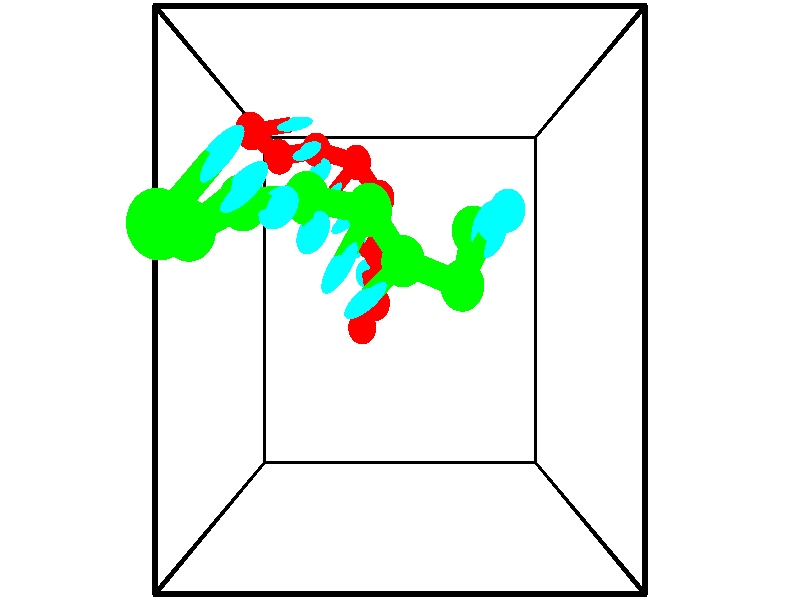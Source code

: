 // switches for output
#declare DRAW_BASES = 1; // possible values are 0, 1; only relevant for DNA ribbons
#declare DRAW_BASES_TYPE = 3; // possible values are 1, 2, 3; only relevant for DNA ribbons
#declare DRAW_FOG = 0; // set to 1 to enable fog

#include "colors.inc"

#include "transforms.inc"
background { rgb <1, 1, 1>}

#default {
   normal{
       ripples 0.25
       frequency 0.20
       turbulence 0.2
       lambda 5
   }
	finish {
		phong 0.1
		phong_size 40.
	}
}

// original window dimensions: 1024x640


// camera settings

camera {
	sky <-0, 1, 0>
	up <-0, 1, 0>
	right 1.6 * <1, 0, 0>
	location <2.5, 2.5, 11.1562>
	look_at <2.5, 2.5, 2.5>
	direction <0, 0, -8.6562>
	angle 67.0682
}


# declare cpy_camera_pos = <2.5, 2.5, 11.1562>;
# if (DRAW_FOG = 1)
fog {
	fog_type 2
	up vnormalize(cpy_camera_pos)
	color rgbt<1,1,1,0.3>
	distance 1e-5
	fog_alt 3e-3
	fog_offset 4
}
# end


// LIGHTS

# declare lum = 6;
global_settings {
	ambient_light rgb lum * <0.05, 0.05, 0.05>
	max_trace_level 15
}# declare cpy_direct_light_amount = 0.25;
light_source
{	1000 * <-1, -1, 1>,
	rgb lum * cpy_direct_light_amount
	parallel
}

light_source
{	1000 * <1, 1, -1>,
	rgb lum * cpy_direct_light_amount
	parallel
}

// strand 0

// nucleotide -1

// particle -1
sphere {
	<0.122971, 4.749833, 1.506452> 0.250000
	pigment { color rgbt <1,0,0,0> }
	no_shadow
}
cylinder {
	<0.519146, 4.796715, 1.535561>,  <0.756851, 4.824844, 1.553025>, 0.100000
	pigment { color rgbt <1,0,0,0> }
	no_shadow
}
cylinder {
	<0.519146, 4.796715, 1.535561>,  <0.122971, 4.749833, 1.506452>, 0.100000
	pigment { color rgbt <1,0,0,0> }
	no_shadow
}

// particle -1
sphere {
	<0.519146, 4.796715, 1.535561> 0.100000
	pigment { color rgbt <1,0,0,0> }
	no_shadow
}
sphere {
	0, 1
	scale<0.080000,0.200000,0.300000>
	matrix <0.137284, -0.889415, -0.435997,
		0.013622, 0.441818, -0.897001,
		0.990438, 0.117204, 0.072770,
		0.816277, 4.831876, 1.557392>
	pigment { color rgbt <0,1,1,0> }
	no_shadow
}
cylinder {
	<0.427422, 4.540719, 0.834633>,  <0.122971, 4.749833, 1.506452>, 0.130000
	pigment { color rgbt <1,0,0,0> }
	no_shadow
}

// nucleotide -1

// particle -1
sphere {
	<0.427422, 4.540719, 0.834633> 0.250000
	pigment { color rgbt <1,0,0,0> }
	no_shadow
}
cylinder {
	<0.739201, 4.535172, 1.085159>,  <0.926268, 4.531843, 1.235475>, 0.100000
	pigment { color rgbt <1,0,0,0> }
	no_shadow
}
cylinder {
	<0.739201, 4.535172, 1.085159>,  <0.427422, 4.540719, 0.834633>, 0.100000
	pigment { color rgbt <1,0,0,0> }
	no_shadow
}

// particle -1
sphere {
	<0.739201, 4.535172, 1.085159> 0.100000
	pigment { color rgbt <1,0,0,0> }
	no_shadow
}
sphere {
	0, 1
	scale<0.080000,0.200000,0.300000>
	matrix <0.414529, -0.738176, -0.532223,
		0.469711, 0.674465, -0.569620,
		0.779446, -0.013867, 0.626315,
		0.973035, 4.531012, 1.273054>
	pigment { color rgbt <0,1,1,0> }
	no_shadow
}
cylinder {
	<1.026219, 4.708545, 0.496652>,  <0.427422, 4.540719, 0.834633>, 0.130000
	pigment { color rgbt <1,0,0,0> }
	no_shadow
}

// nucleotide -1

// particle -1
sphere {
	<1.026219, 4.708545, 0.496652> 0.250000
	pigment { color rgbt <1,0,0,0> }
	no_shadow
}
cylinder {
	<1.103508, 4.477226, 0.813698>,  <1.149881, 4.338435, 1.003925>, 0.100000
	pigment { color rgbt <1,0,0,0> }
	no_shadow
}
cylinder {
	<1.103508, 4.477226, 0.813698>,  <1.026219, 4.708545, 0.496652>, 0.100000
	pigment { color rgbt <1,0,0,0> }
	no_shadow
}

// particle -1
sphere {
	<1.103508, 4.477226, 0.813698> 0.100000
	pigment { color rgbt <1,0,0,0> }
	no_shadow
}
sphere {
	0, 1
	scale<0.080000,0.200000,0.300000>
	matrix <0.428251, -0.677115, -0.598427,
		0.882760, 0.455068, 0.116822,
		0.193223, -0.578297, 0.792614,
		1.161475, 4.303737, 1.051482>
	pigment { color rgbt <0,1,1,0> }
	no_shadow
}
cylinder {
	<1.747607, 4.486923, 0.694215>,  <1.026219, 4.708545, 0.496652>, 0.130000
	pigment { color rgbt <1,0,0,0> }
	no_shadow
}

// nucleotide -1

// particle -1
sphere {
	<1.747607, 4.486923, 0.694215> 0.250000
	pigment { color rgbt <1,0,0,0> }
	no_shadow
}
cylinder {
	<1.494293, 4.194000, 0.794357>,  <1.342305, 4.018247, 0.854442>, 0.100000
	pigment { color rgbt <1,0,0,0> }
	no_shadow
}
cylinder {
	<1.494293, 4.194000, 0.794357>,  <1.747607, 4.486923, 0.694215>, 0.100000
	pigment { color rgbt <1,0,0,0> }
	no_shadow
}

// particle -1
sphere {
	<1.494293, 4.194000, 0.794357> 0.100000
	pigment { color rgbt <1,0,0,0> }
	no_shadow
}
sphere {
	0, 1
	scale<0.080000,0.200000,0.300000>
	matrix <0.639623, -0.677367, -0.363394,
		0.435699, -0.069999, 0.897367,
		-0.633284, -0.732307, 0.250355,
		1.304308, 3.974308, 0.869464>
	pigment { color rgbt <0,1,1,0> }
	no_shadow
}
cylinder {
	<2.157548, 3.928379, 1.006581>,  <1.747607, 4.486923, 0.694215>, 0.130000
	pigment { color rgbt <1,0,0,0> }
	no_shadow
}

// nucleotide -1

// particle -1
sphere {
	<2.157548, 3.928379, 1.006581> 0.250000
	pigment { color rgbt <1,0,0,0> }
	no_shadow
}
cylinder {
	<1.821175, 3.754120, 0.878181>,  <1.619350, 3.649564, 0.801142>, 0.100000
	pigment { color rgbt <1,0,0,0> }
	no_shadow
}
cylinder {
	<1.821175, 3.754120, 0.878181>,  <2.157548, 3.928379, 1.006581>, 0.100000
	pigment { color rgbt <1,0,0,0> }
	no_shadow
}

// particle -1
sphere {
	<1.821175, 3.754120, 0.878181> 0.100000
	pigment { color rgbt <1,0,0,0> }
	no_shadow
}
sphere {
	0, 1
	scale<0.080000,0.200000,0.300000>
	matrix <0.539973, -0.714445, -0.444970,
		-0.035485, -0.547520, 0.836040,
		-0.840934, -0.435649, -0.320998,
		1.568894, 3.623425, 0.781882>
	pigment { color rgbt <0,1,1,0> }
	no_shadow
}
cylinder {
	<2.149494, 3.168828, 1.261493>,  <2.157548, 3.928379, 1.006581>, 0.130000
	pigment { color rgbt <1,0,0,0> }
	no_shadow
}

// nucleotide -1

// particle -1
sphere {
	<2.149494, 3.168828, 1.261493> 0.250000
	pigment { color rgbt <1,0,0,0> }
	no_shadow
}
cylinder {
	<1.918560, 3.208939, 0.937363>,  <1.779999, 3.233005, 0.742884>, 0.100000
	pigment { color rgbt <1,0,0,0> }
	no_shadow
}
cylinder {
	<1.918560, 3.208939, 0.937363>,  <2.149494, 3.168828, 1.261493>, 0.100000
	pigment { color rgbt <1,0,0,0> }
	no_shadow
}

// particle -1
sphere {
	<1.918560, 3.208939, 0.937363> 0.100000
	pigment { color rgbt <1,0,0,0> }
	no_shadow
}
sphere {
	0, 1
	scale<0.080000,0.200000,0.300000>
	matrix <0.544937, -0.691742, -0.473854,
		-0.608053, -0.715149, 0.344723,
		-0.577336, 0.100276, -0.810326,
		1.745359, 3.239021, 0.694265>
	pigment { color rgbt <0,1,1,0> }
	no_shadow
}
cylinder {
	<2.079245, 2.453642, 0.989107>,  <2.149494, 3.168828, 1.261493>, 0.130000
	pigment { color rgbt <1,0,0,0> }
	no_shadow
}

// nucleotide -1

// particle -1
sphere {
	<2.079245, 2.453642, 0.989107> 0.250000
	pigment { color rgbt <1,0,0,0> }
	no_shadow
}
cylinder {
	<1.979412, 2.707840, 0.696846>,  <1.919512, 2.860359, 0.521489>, 0.100000
	pigment { color rgbt <1,0,0,0> }
	no_shadow
}
cylinder {
	<1.979412, 2.707840, 0.696846>,  <2.079245, 2.453642, 0.989107>, 0.100000
	pigment { color rgbt <1,0,0,0> }
	no_shadow
}

// particle -1
sphere {
	<1.979412, 2.707840, 0.696846> 0.100000
	pigment { color rgbt <1,0,0,0> }
	no_shadow
}
sphere {
	0, 1
	scale<0.080000,0.200000,0.300000>
	matrix <0.409868, -0.614284, -0.674288,
		-0.877335, -0.467762, -0.107154,
		-0.249583, 0.635495, -0.730653,
		1.904537, 2.898489, 0.477650>
	pigment { color rgbt <0,1,1,0> }
	no_shadow
}
cylinder {
	<1.828895, 2.091014, 0.406978>,  <2.079245, 2.453642, 0.989107>, 0.130000
	pigment { color rgbt <1,0,0,0> }
	no_shadow
}

// nucleotide -1

// particle -1
sphere {
	<1.828895, 2.091014, 0.406978> 0.250000
	pigment { color rgbt <1,0,0,0> }
	no_shadow
}
cylinder {
	<2.006809, 2.436539, 0.312325>,  <2.113558, 2.643854, 0.255533>, 0.100000
	pigment { color rgbt <1,0,0,0> }
	no_shadow
}
cylinder {
	<2.006809, 2.436539, 0.312325>,  <1.828895, 2.091014, 0.406978>, 0.100000
	pigment { color rgbt <1,0,0,0> }
	no_shadow
}

// particle -1
sphere {
	<2.006809, 2.436539, 0.312325> 0.100000
	pigment { color rgbt <1,0,0,0> }
	no_shadow
}
sphere {
	0, 1
	scale<0.080000,0.200000,0.300000>
	matrix <0.553206, -0.472749, -0.685909,
		-0.704365, 0.174175, -0.688138,
		0.444785, 0.863812, -0.236633,
		2.140245, 2.695682, 0.241335>
	pigment { color rgbt <0,1,1,0> }
	no_shadow
}
// strand 1

// nucleotide -1

// particle -1
sphere {
	<3.379880, 3.203721, 3.827755> 0.250000
	pigment { color rgbt <0,1,0,0> }
	no_shadow
}
cylinder {
	<3.553943, 3.272392, 4.181290>,  <3.658380, 3.313595, 4.393410>, 0.100000
	pigment { color rgbt <0,1,0,0> }
	no_shadow
}
cylinder {
	<3.553943, 3.272392, 4.181290>,  <3.379880, 3.203721, 3.827755>, 0.100000
	pigment { color rgbt <0,1,0,0> }
	no_shadow
}

// particle -1
sphere {
	<3.553943, 3.272392, 4.181290> 0.100000
	pigment { color rgbt <0,1,0,0> }
	no_shadow
}
sphere {
	0, 1
	scale<0.080000,0.200000,0.300000>
	matrix <-0.811954, -0.349362, 0.467628,
		0.389061, -0.921125, -0.012632,
		0.435157, 0.171679, 0.883835,
		3.684490, 3.323896, 4.446440>
	pigment { color rgbt <0,1,1,0> }
	no_shadow
}
cylinder {
	<3.211813, 2.638468, 4.251630>,  <3.379880, 3.203721, 3.827755>, 0.130000
	pigment { color rgbt <0,1,0,0> }
	no_shadow
}

// nucleotide -1

// particle -1
sphere {
	<3.211813, 2.638468, 4.251630> 0.250000
	pigment { color rgbt <0,1,0,0> }
	no_shadow
}
cylinder {
	<3.350507, 2.917717, 4.502197>,  <3.433723, 3.085267, 4.652538>, 0.100000
	pigment { color rgbt <0,1,0,0> }
	no_shadow
}
cylinder {
	<3.350507, 2.917717, 4.502197>,  <3.211813, 2.638468, 4.251630>, 0.100000
	pigment { color rgbt <0,1,0,0> }
	no_shadow
}

// particle -1
sphere {
	<3.350507, 2.917717, 4.502197> 0.100000
	pigment { color rgbt <0,1,0,0> }
	no_shadow
}
sphere {
	0, 1
	scale<0.080000,0.200000,0.300000>
	matrix <-0.697124, -0.255006, 0.670067,
		0.627530, -0.669026, 0.398260,
		0.346733, 0.698124, 0.626418,
		3.454527, 3.127154, 4.690123>
	pigment { color rgbt <0,1,1,0> }
	no_shadow
}
cylinder {
	<2.535644, 2.869658, 4.239676>,  <3.211813, 2.638468, 4.251630>, 0.130000
	pigment { color rgbt <0,1,0,0> }
	no_shadow
}

// nucleotide -1

// particle -1
sphere {
	<2.535644, 2.869658, 4.239676> 0.250000
	pigment { color rgbt <0,1,0,0> }
	no_shadow
}
cylinder {
	<2.305502, 2.661499, 4.492073>,  <2.167417, 2.536604, 4.643512>, 0.100000
	pigment { color rgbt <0,1,0,0> }
	no_shadow
}
cylinder {
	<2.305502, 2.661499, 4.492073>,  <2.535644, 2.869658, 4.239676>, 0.100000
	pigment { color rgbt <0,1,0,0> }
	no_shadow
}

// particle -1
sphere {
	<2.305502, 2.661499, 4.492073> 0.100000
	pigment { color rgbt <0,1,0,0> }
	no_shadow
}
sphere {
	0, 1
	scale<0.080000,0.200000,0.300000>
	matrix <-0.437158, 0.847697, 0.300505,
		-0.691273, -0.102947, -0.715222,
		-0.575355, -0.520396, 0.630994,
		2.132895, 2.505380, 4.681371>
	pigment { color rgbt <0,1,1,0> }
	no_shadow
}
cylinder {
	<2.161451, 3.326452, 4.487690>,  <2.535644, 2.869658, 4.239676>, 0.130000
	pigment { color rgbt <0,1,0,0> }
	no_shadow
}

// nucleotide -1

// particle -1
sphere {
	<2.161451, 3.326452, 4.487690> 0.250000
	pigment { color rgbt <0,1,0,0> }
	no_shadow
}
cylinder {
	<1.993003, 3.020226, 4.682243>,  <1.891934, 2.836490, 4.798975>, 0.100000
	pigment { color rgbt <0,1,0,0> }
	no_shadow
}
cylinder {
	<1.993003, 3.020226, 4.682243>,  <2.161451, 3.326452, 4.487690>, 0.100000
	pigment { color rgbt <0,1,0,0> }
	no_shadow
}

// particle -1
sphere {
	<1.993003, 3.020226, 4.682243> 0.100000
	pigment { color rgbt <0,1,0,0> }
	no_shadow
}
sphere {
	0, 1
	scale<0.080000,0.200000,0.300000>
	matrix <-0.626634, 0.633265, 0.454208,
		-0.655735, -0.113508, -0.746410,
		-0.421119, -0.765566, 0.486382,
		1.866667, 2.790556, 4.828158>
	pigment { color rgbt <0,1,1,0> }
	no_shadow
}
cylinder {
	<1.464598, 3.440760, 4.443117>,  <2.161451, 3.326452, 4.487690>, 0.130000
	pigment { color rgbt <0,1,0,0> }
	no_shadow
}

// nucleotide -1

// particle -1
sphere {
	<1.464598, 3.440760, 4.443117> 0.250000
	pigment { color rgbt <0,1,0,0> }
	no_shadow
}
cylinder {
	<1.550913, 3.232559, 4.773575>,  <1.602702, 3.107639, 4.971849>, 0.100000
	pigment { color rgbt <0,1,0,0> }
	no_shadow
}
cylinder {
	<1.550913, 3.232559, 4.773575>,  <1.464598, 3.440760, 4.443117>, 0.100000
	pigment { color rgbt <0,1,0,0> }
	no_shadow
}

// particle -1
sphere {
	<1.550913, 3.232559, 4.773575> 0.100000
	pigment { color rgbt <0,1,0,0> }
	no_shadow
}
sphere {
	0, 1
	scale<0.080000,0.200000,0.300000>
	matrix <-0.525971, 0.650877, 0.547460,
		-0.822673, -0.552663, -0.133318,
		0.215787, -0.520502, 0.826144,
		1.615649, 3.076409, 5.021418>
	pigment { color rgbt <0,1,1,0> }
	no_shadow
}
cylinder {
	<0.838637, 3.353777, 4.791450>,  <1.464598, 3.440760, 4.443117>, 0.130000
	pigment { color rgbt <0,1,0,0> }
	no_shadow
}

// nucleotide -1

// particle -1
sphere {
	<0.838637, 3.353777, 4.791450> 0.250000
	pigment { color rgbt <0,1,0,0> }
	no_shadow
}
cylinder {
	<1.111119, 3.294426, 5.078209>,  <1.274609, 3.258816, 5.250264>, 0.100000
	pigment { color rgbt <0,1,0,0> }
	no_shadow
}
cylinder {
	<1.111119, 3.294426, 5.078209>,  <0.838637, 3.353777, 4.791450>, 0.100000
	pigment { color rgbt <0,1,0,0> }
	no_shadow
}

// particle -1
sphere {
	<1.111119, 3.294426, 5.078209> 0.100000
	pigment { color rgbt <0,1,0,0> }
	no_shadow
}
sphere {
	0, 1
	scale<0.080000,0.200000,0.300000>
	matrix <-0.598255, 0.451587, 0.661937,
		-0.421958, -0.879803, 0.218857,
		0.681206, -0.148377, 0.716897,
		1.315481, 3.249913, 5.293278>
	pigment { color rgbt <0,1,1,0> }
	no_shadow
}
cylinder {
	<0.476684, 3.055837, 5.383053>,  <0.838637, 3.353777, 4.791450>, 0.130000
	pigment { color rgbt <0,1,0,0> }
	no_shadow
}

// nucleotide -1

// particle -1
sphere {
	<0.476684, 3.055837, 5.383053> 0.250000
	pigment { color rgbt <0,1,0,0> }
	no_shadow
}
cylinder {
	<0.808797, 3.231560, 5.520248>,  <1.008065, 3.336994, 5.602566>, 0.100000
	pigment { color rgbt <0,1,0,0> }
	no_shadow
}
cylinder {
	<0.808797, 3.231560, 5.520248>,  <0.476684, 3.055837, 5.383053>, 0.100000
	pigment { color rgbt <0,1,0,0> }
	no_shadow
}

// particle -1
sphere {
	<0.808797, 3.231560, 5.520248> 0.100000
	pigment { color rgbt <0,1,0,0> }
	no_shadow
}
sphere {
	0, 1
	scale<0.080000,0.200000,0.300000>
	matrix <-0.549971, 0.546014, 0.631981,
		0.090357, -0.713356, 0.694952,
		0.830281, 0.439307, 0.342989,
		1.057881, 3.363352, 5.623145>
	pigment { color rgbt <0,1,1,0> }
	no_shadow
}
cylinder {
	<0.498848, 3.023797, 6.144558>,  <0.476684, 3.055837, 5.383053>, 0.130000
	pigment { color rgbt <0,1,0,0> }
	no_shadow
}

// nucleotide -1

// particle -1
sphere {
	<0.498848, 3.023797, 6.144558> 0.250000
	pigment { color rgbt <0,1,0,0> }
	no_shadow
}
cylinder {
	<0.748518, 3.319939, 6.044731>,  <0.898320, 3.497623, 5.984835>, 0.100000
	pigment { color rgbt <0,1,0,0> }
	no_shadow
}
cylinder {
	<0.748518, 3.319939, 6.044731>,  <0.498848, 3.023797, 6.144558>, 0.100000
	pigment { color rgbt <0,1,0,0> }
	no_shadow
}

// particle -1
sphere {
	<0.748518, 3.319939, 6.044731> 0.100000
	pigment { color rgbt <0,1,0,0> }
	no_shadow
}
sphere {
	0, 1
	scale<0.080000,0.200000,0.300000>
	matrix <-0.496512, 0.622518, 0.604936,
		0.603221, -0.253678, 0.756156,
		0.624179, 0.740351, -0.249562,
		0.935770, 3.542045, 5.969861>
	pigment { color rgbt <0,1,1,0> }
	no_shadow
}
// box output
cylinder {
	<0.000000, 0.000000, 0.000000>,  <5.000000, 0.000000, 0.000000>, 0.025000
	pigment { color rgbt <0,0,0,0> }
	no_shadow
}
cylinder {
	<0.000000, 0.000000, 0.000000>,  <0.000000, 5.000000, 0.000000>, 0.025000
	pigment { color rgbt <0,0,0,0> }
	no_shadow
}
cylinder {
	<0.000000, 0.000000, 0.000000>,  <0.000000, 0.000000, 5.000000>, 0.025000
	pigment { color rgbt <0,0,0,0> }
	no_shadow
}
cylinder {
	<5.000000, 5.000000, 5.000000>,  <0.000000, 5.000000, 5.000000>, 0.025000
	pigment { color rgbt <0,0,0,0> }
	no_shadow
}
cylinder {
	<5.000000, 5.000000, 5.000000>,  <5.000000, 0.000000, 5.000000>, 0.025000
	pigment { color rgbt <0,0,0,0> }
	no_shadow
}
cylinder {
	<5.000000, 5.000000, 5.000000>,  <5.000000, 5.000000, 0.000000>, 0.025000
	pigment { color rgbt <0,0,0,0> }
	no_shadow
}
cylinder {
	<0.000000, 0.000000, 5.000000>,  <0.000000, 5.000000, 5.000000>, 0.025000
	pigment { color rgbt <0,0,0,0> }
	no_shadow
}
cylinder {
	<0.000000, 0.000000, 5.000000>,  <5.000000, 0.000000, 5.000000>, 0.025000
	pigment { color rgbt <0,0,0,0> }
	no_shadow
}
cylinder {
	<5.000000, 5.000000, 0.000000>,  <0.000000, 5.000000, 0.000000>, 0.025000
	pigment { color rgbt <0,0,0,0> }
	no_shadow
}
cylinder {
	<5.000000, 5.000000, 0.000000>,  <5.000000, 0.000000, 0.000000>, 0.025000
	pigment { color rgbt <0,0,0,0> }
	no_shadow
}
cylinder {
	<5.000000, 0.000000, 5.000000>,  <5.000000, 0.000000, 0.000000>, 0.025000
	pigment { color rgbt <0,0,0,0> }
	no_shadow
}
cylinder {
	<0.000000, 5.000000, 0.000000>,  <0.000000, 5.000000, 5.000000>, 0.025000
	pigment { color rgbt <0,0,0,0> }
	no_shadow
}
// end of box output
